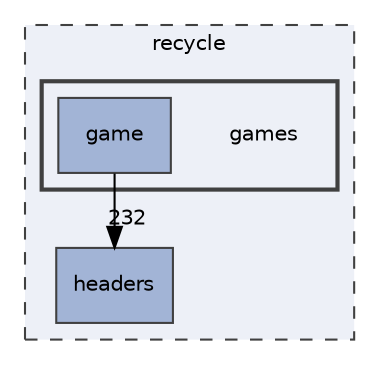 digraph "recycle/games"
{
 // LATEX_PDF_SIZE
  edge [fontname="Helvetica",fontsize="10",labelfontname="Helvetica",labelfontsize="10"];
  node [fontname="Helvetica",fontsize="10",shape=record];
  compound=true
  subgraph clusterdir_0e74c8a95ce5ab471c07695d2980ed46 {
    graph [ bgcolor="#edf0f7", pencolor="grey25", style="filled,dashed,", label="recycle", fontname="Helvetica", fontsize="10", URL="dir_0e74c8a95ce5ab471c07695d2980ed46.html"]
  dir_a3372fbbb64f30926046ee52ee3fdb43 [shape=box, label="headers", style="filled,", fillcolor="#a2b4d6", color="grey25", URL="dir_a3372fbbb64f30926046ee52ee3fdb43.html"];
  subgraph clusterdir_c3abff0d2da30bfa4350cbffb1b77dde {
    graph [ bgcolor="#edf0f7", pencolor="grey25", style="filled,bold,", label="", fontname="Helvetica", fontsize="10", URL="dir_c3abff0d2da30bfa4350cbffb1b77dde.html"]
    dir_c3abff0d2da30bfa4350cbffb1b77dde [shape=plaintext, label="games"];
  dir_2290aa1ec3c272b2fa765b36ab7ea1ff [shape=box, label="game", style="filled,", fillcolor="#a2b4d6", color="grey25", URL="dir_2290aa1ec3c272b2fa765b36ab7ea1ff.html"];
  }
  }
  dir_2290aa1ec3c272b2fa765b36ab7ea1ff->dir_a3372fbbb64f30926046ee52ee3fdb43 [headlabel="232", labeldistance=1.5 headhref="dir_000007_000009.html"];
}
